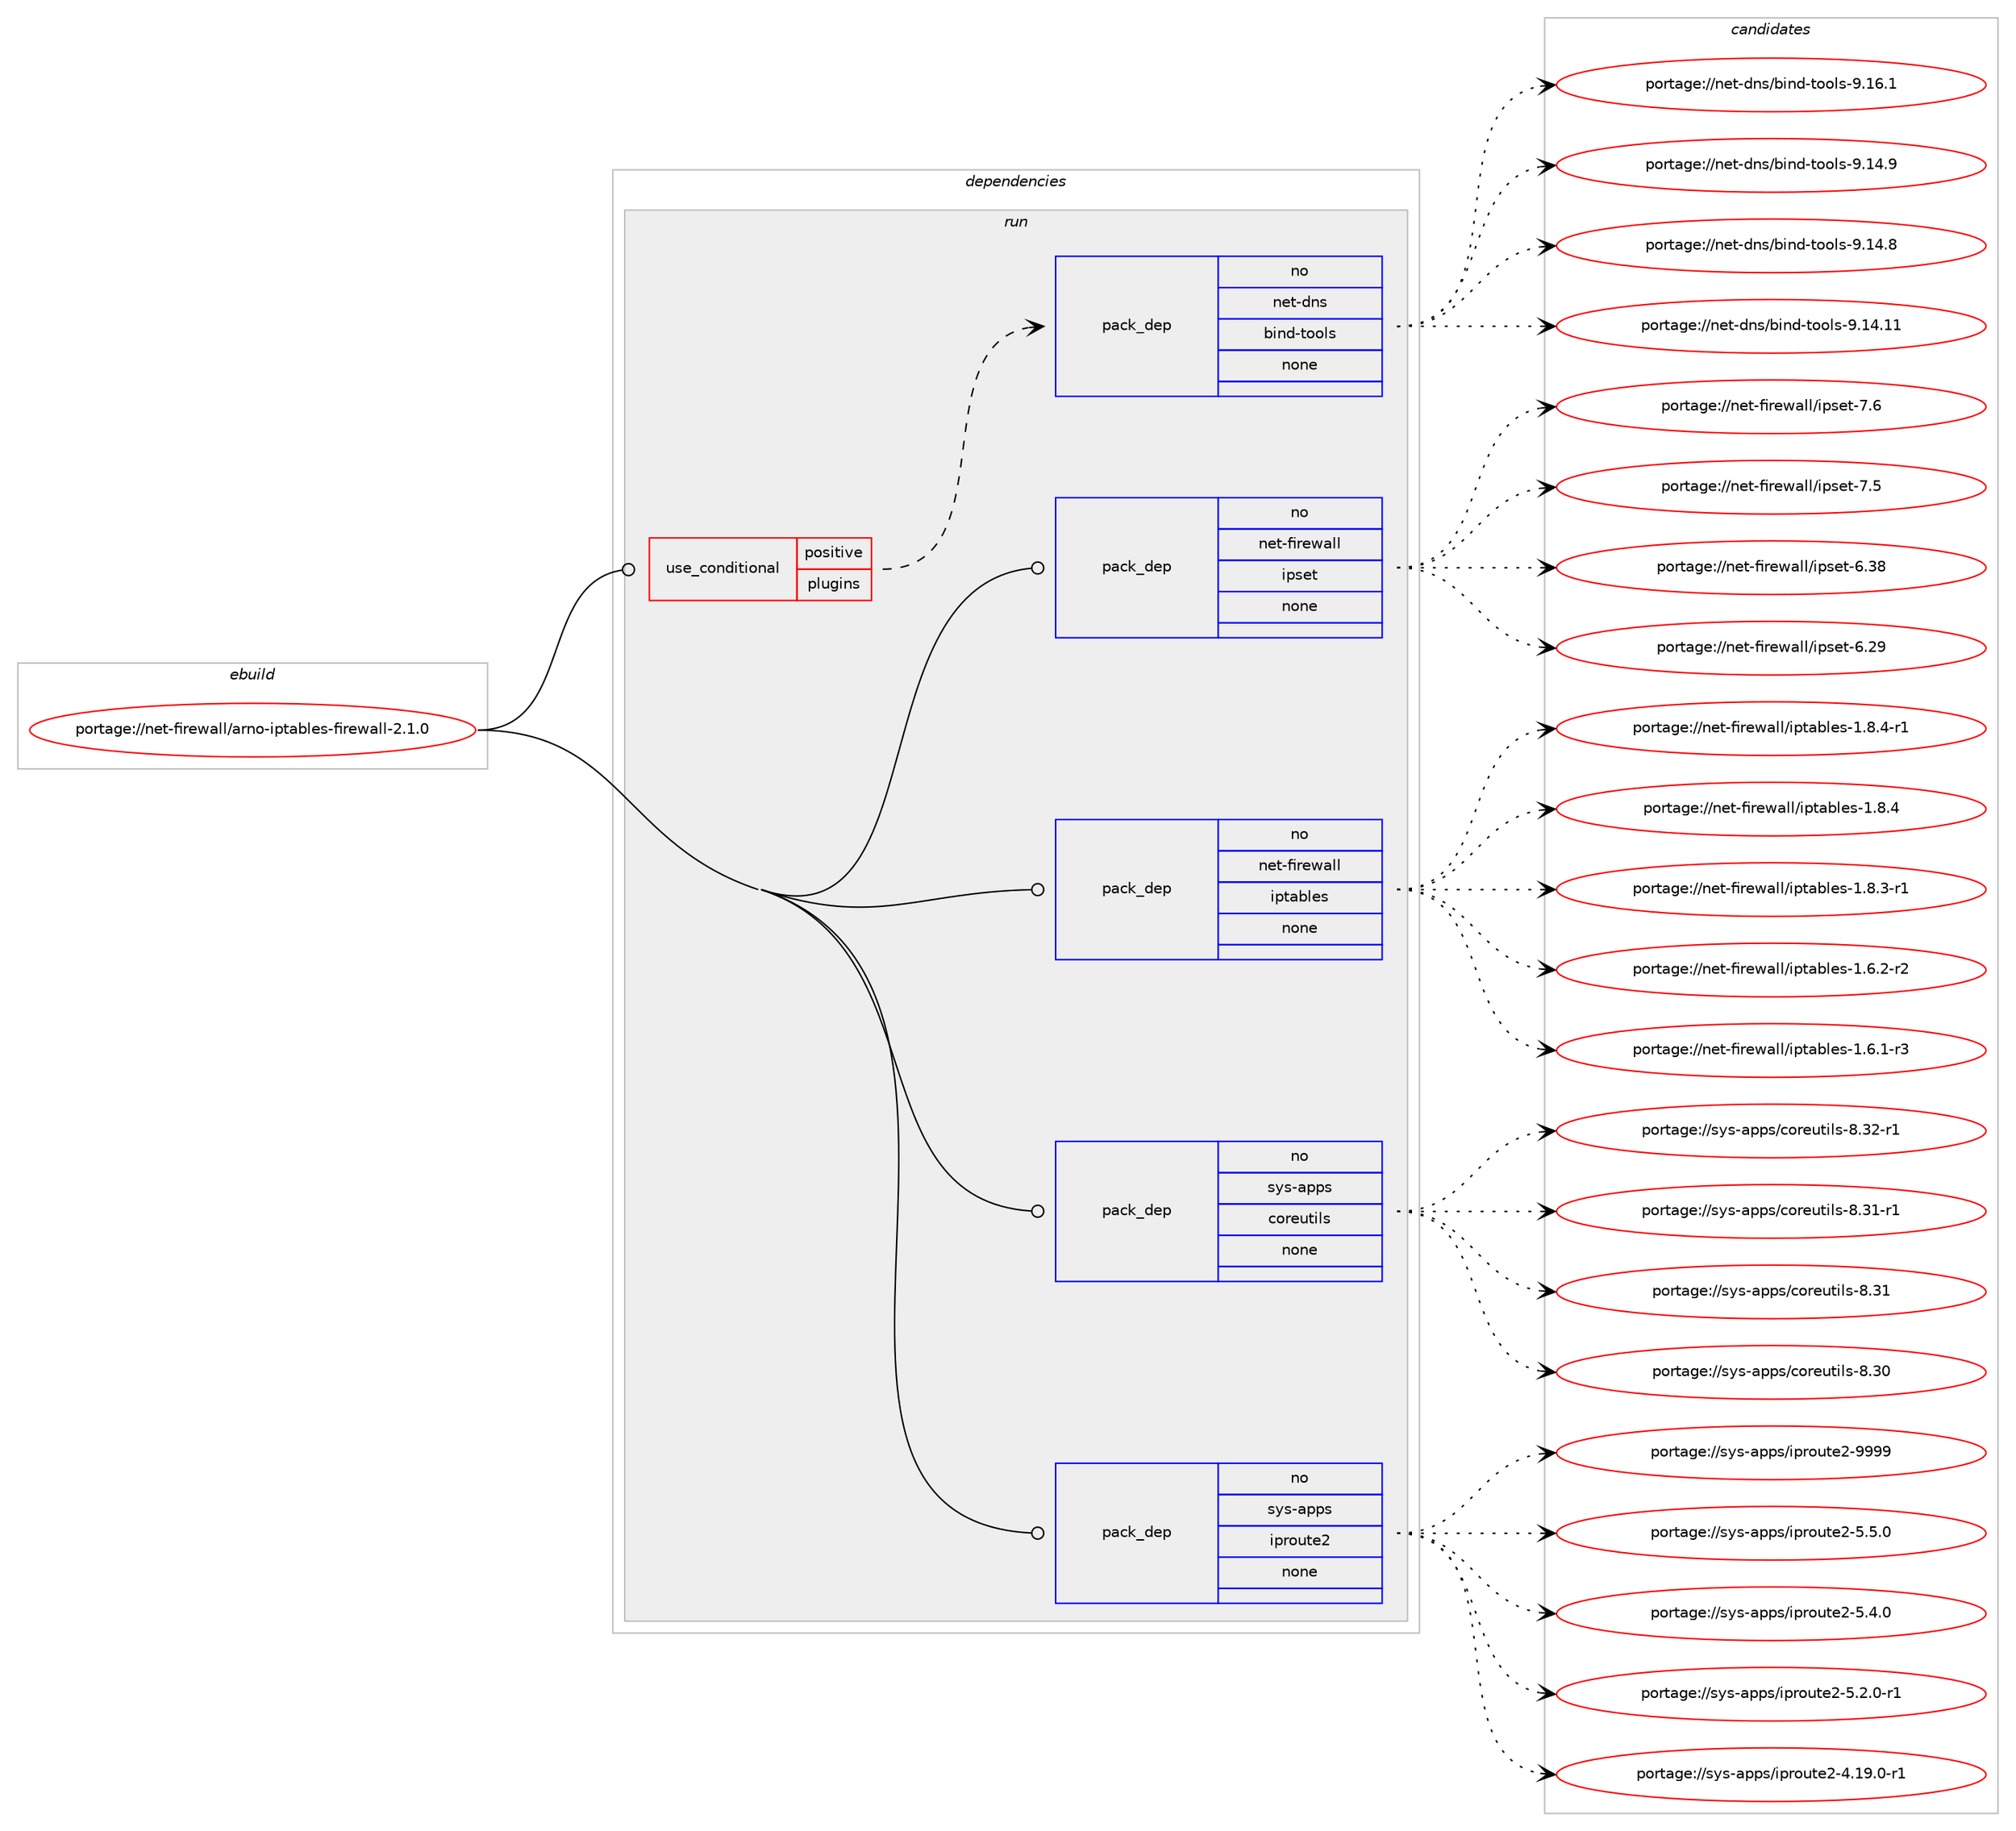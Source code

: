 digraph prolog {

# *************
# Graph options
# *************

newrank=true;
concentrate=true;
compound=true;
graph [rankdir=LR,fontname=Helvetica,fontsize=10,ranksep=1.5];#, ranksep=2.5, nodesep=0.2];
edge  [arrowhead=vee];
node  [fontname=Helvetica,fontsize=10];

# **********
# The ebuild
# **********

subgraph cluster_leftcol {
color=gray;
rank=same;
label=<<i>ebuild</i>>;
id [label="portage://net-firewall/arno-iptables-firewall-2.1.0", color=red, width=4, href="../net-firewall/arno-iptables-firewall-2.1.0.svg"];
}

# ****************
# The dependencies
# ****************

subgraph cluster_midcol {
color=gray;
label=<<i>dependencies</i>>;
subgraph cluster_compile {
fillcolor="#eeeeee";
style=filled;
label=<<i>compile</i>>;
}
subgraph cluster_compileandrun {
fillcolor="#eeeeee";
style=filled;
label=<<i>compile and run</i>>;
}
subgraph cluster_run {
fillcolor="#eeeeee";
style=filled;
label=<<i>run</i>>;
subgraph cond6445 {
dependency28810 [label=<<TABLE BORDER="0" CELLBORDER="1" CELLSPACING="0" CELLPADDING="4"><TR><TD ROWSPAN="3" CELLPADDING="10">use_conditional</TD></TR><TR><TD>positive</TD></TR><TR><TD>plugins</TD></TR></TABLE>>, shape=none, color=red];
subgraph pack22050 {
dependency28811 [label=<<TABLE BORDER="0" CELLBORDER="1" CELLSPACING="0" CELLPADDING="4" WIDTH="220"><TR><TD ROWSPAN="6" CELLPADDING="30">pack_dep</TD></TR><TR><TD WIDTH="110">no</TD></TR><TR><TD>net-dns</TD></TR><TR><TD>bind-tools</TD></TR><TR><TD>none</TD></TR><TR><TD></TD></TR></TABLE>>, shape=none, color=blue];
}
dependency28810:e -> dependency28811:w [weight=20,style="dashed",arrowhead="vee"];
}
id:e -> dependency28810:w [weight=20,style="solid",arrowhead="odot"];
subgraph pack22051 {
dependency28812 [label=<<TABLE BORDER="0" CELLBORDER="1" CELLSPACING="0" CELLPADDING="4" WIDTH="220"><TR><TD ROWSPAN="6" CELLPADDING="30">pack_dep</TD></TR><TR><TD WIDTH="110">no</TD></TR><TR><TD>net-firewall</TD></TR><TR><TD>ipset</TD></TR><TR><TD>none</TD></TR><TR><TD></TD></TR></TABLE>>, shape=none, color=blue];
}
id:e -> dependency28812:w [weight=20,style="solid",arrowhead="odot"];
subgraph pack22052 {
dependency28813 [label=<<TABLE BORDER="0" CELLBORDER="1" CELLSPACING="0" CELLPADDING="4" WIDTH="220"><TR><TD ROWSPAN="6" CELLPADDING="30">pack_dep</TD></TR><TR><TD WIDTH="110">no</TD></TR><TR><TD>net-firewall</TD></TR><TR><TD>iptables</TD></TR><TR><TD>none</TD></TR><TR><TD></TD></TR></TABLE>>, shape=none, color=blue];
}
id:e -> dependency28813:w [weight=20,style="solid",arrowhead="odot"];
subgraph pack22053 {
dependency28814 [label=<<TABLE BORDER="0" CELLBORDER="1" CELLSPACING="0" CELLPADDING="4" WIDTH="220"><TR><TD ROWSPAN="6" CELLPADDING="30">pack_dep</TD></TR><TR><TD WIDTH="110">no</TD></TR><TR><TD>sys-apps</TD></TR><TR><TD>coreutils</TD></TR><TR><TD>none</TD></TR><TR><TD></TD></TR></TABLE>>, shape=none, color=blue];
}
id:e -> dependency28814:w [weight=20,style="solid",arrowhead="odot"];
subgraph pack22054 {
dependency28815 [label=<<TABLE BORDER="0" CELLBORDER="1" CELLSPACING="0" CELLPADDING="4" WIDTH="220"><TR><TD ROWSPAN="6" CELLPADDING="30">pack_dep</TD></TR><TR><TD WIDTH="110">no</TD></TR><TR><TD>sys-apps</TD></TR><TR><TD>iproute2</TD></TR><TR><TD>none</TD></TR><TR><TD></TD></TR></TABLE>>, shape=none, color=blue];
}
id:e -> dependency28815:w [weight=20,style="solid",arrowhead="odot"];
}
}

# **************
# The candidates
# **************

subgraph cluster_choices {
rank=same;
color=gray;
label=<<i>candidates</i>>;

subgraph choice22050 {
color=black;
nodesep=1;
choice1101011164510011011547981051101004511611111110811545574649544649 [label="portage://net-dns/bind-tools-9.16.1", color=red, width=4,href="../net-dns/bind-tools-9.16.1.svg"];
choice1101011164510011011547981051101004511611111110811545574649524657 [label="portage://net-dns/bind-tools-9.14.9", color=red, width=4,href="../net-dns/bind-tools-9.14.9.svg"];
choice1101011164510011011547981051101004511611111110811545574649524656 [label="portage://net-dns/bind-tools-9.14.8", color=red, width=4,href="../net-dns/bind-tools-9.14.8.svg"];
choice110101116451001101154798105110100451161111111081154557464952464949 [label="portage://net-dns/bind-tools-9.14.11", color=red, width=4,href="../net-dns/bind-tools-9.14.11.svg"];
dependency28811:e -> choice1101011164510011011547981051101004511611111110811545574649544649:w [style=dotted,weight="100"];
dependency28811:e -> choice1101011164510011011547981051101004511611111110811545574649524657:w [style=dotted,weight="100"];
dependency28811:e -> choice1101011164510011011547981051101004511611111110811545574649524656:w [style=dotted,weight="100"];
dependency28811:e -> choice110101116451001101154798105110100451161111111081154557464952464949:w [style=dotted,weight="100"];
}
subgraph choice22051 {
color=black;
nodesep=1;
choice11010111645102105114101119971081084710511211510111645554654 [label="portage://net-firewall/ipset-7.6", color=red, width=4,href="../net-firewall/ipset-7.6.svg"];
choice11010111645102105114101119971081084710511211510111645554653 [label="portage://net-firewall/ipset-7.5", color=red, width=4,href="../net-firewall/ipset-7.5.svg"];
choice1101011164510210511410111997108108471051121151011164554465156 [label="portage://net-firewall/ipset-6.38", color=red, width=4,href="../net-firewall/ipset-6.38.svg"];
choice1101011164510210511410111997108108471051121151011164554465057 [label="portage://net-firewall/ipset-6.29", color=red, width=4,href="../net-firewall/ipset-6.29.svg"];
dependency28812:e -> choice11010111645102105114101119971081084710511211510111645554654:w [style=dotted,weight="100"];
dependency28812:e -> choice11010111645102105114101119971081084710511211510111645554653:w [style=dotted,weight="100"];
dependency28812:e -> choice1101011164510210511410111997108108471051121151011164554465156:w [style=dotted,weight="100"];
dependency28812:e -> choice1101011164510210511410111997108108471051121151011164554465057:w [style=dotted,weight="100"];
}
subgraph choice22052 {
color=black;
nodesep=1;
choice11010111645102105114101119971081084710511211697981081011154549465646524511449 [label="portage://net-firewall/iptables-1.8.4-r1", color=red, width=4,href="../net-firewall/iptables-1.8.4-r1.svg"];
choice1101011164510210511410111997108108471051121169798108101115454946564652 [label="portage://net-firewall/iptables-1.8.4", color=red, width=4,href="../net-firewall/iptables-1.8.4.svg"];
choice11010111645102105114101119971081084710511211697981081011154549465646514511449 [label="portage://net-firewall/iptables-1.8.3-r1", color=red, width=4,href="../net-firewall/iptables-1.8.3-r1.svg"];
choice11010111645102105114101119971081084710511211697981081011154549465446504511450 [label="portage://net-firewall/iptables-1.6.2-r2", color=red, width=4,href="../net-firewall/iptables-1.6.2-r2.svg"];
choice11010111645102105114101119971081084710511211697981081011154549465446494511451 [label="portage://net-firewall/iptables-1.6.1-r3", color=red, width=4,href="../net-firewall/iptables-1.6.1-r3.svg"];
dependency28813:e -> choice11010111645102105114101119971081084710511211697981081011154549465646524511449:w [style=dotted,weight="100"];
dependency28813:e -> choice1101011164510210511410111997108108471051121169798108101115454946564652:w [style=dotted,weight="100"];
dependency28813:e -> choice11010111645102105114101119971081084710511211697981081011154549465646514511449:w [style=dotted,weight="100"];
dependency28813:e -> choice11010111645102105114101119971081084710511211697981081011154549465446504511450:w [style=dotted,weight="100"];
dependency28813:e -> choice11010111645102105114101119971081084710511211697981081011154549465446494511451:w [style=dotted,weight="100"];
}
subgraph choice22053 {
color=black;
nodesep=1;
choice1151211154597112112115479911111410111711610510811545564651504511449 [label="portage://sys-apps/coreutils-8.32-r1", color=red, width=4,href="../sys-apps/coreutils-8.32-r1.svg"];
choice1151211154597112112115479911111410111711610510811545564651494511449 [label="portage://sys-apps/coreutils-8.31-r1", color=red, width=4,href="../sys-apps/coreutils-8.31-r1.svg"];
choice115121115459711211211547991111141011171161051081154556465149 [label="portage://sys-apps/coreutils-8.31", color=red, width=4,href="../sys-apps/coreutils-8.31.svg"];
choice115121115459711211211547991111141011171161051081154556465148 [label="portage://sys-apps/coreutils-8.30", color=red, width=4,href="../sys-apps/coreutils-8.30.svg"];
dependency28814:e -> choice1151211154597112112115479911111410111711610510811545564651504511449:w [style=dotted,weight="100"];
dependency28814:e -> choice1151211154597112112115479911111410111711610510811545564651494511449:w [style=dotted,weight="100"];
dependency28814:e -> choice115121115459711211211547991111141011171161051081154556465149:w [style=dotted,weight="100"];
dependency28814:e -> choice115121115459711211211547991111141011171161051081154556465148:w [style=dotted,weight="100"];
}
subgraph choice22054 {
color=black;
nodesep=1;
choice115121115459711211211547105112114111117116101504557575757 [label="portage://sys-apps/iproute2-9999", color=red, width=4,href="../sys-apps/iproute2-9999.svg"];
choice11512111545971121121154710511211411111711610150455346534648 [label="portage://sys-apps/iproute2-5.5.0", color=red, width=4,href="../sys-apps/iproute2-5.5.0.svg"];
choice11512111545971121121154710511211411111711610150455346524648 [label="portage://sys-apps/iproute2-5.4.0", color=red, width=4,href="../sys-apps/iproute2-5.4.0.svg"];
choice115121115459711211211547105112114111117116101504553465046484511449 [label="portage://sys-apps/iproute2-5.2.0-r1", color=red, width=4,href="../sys-apps/iproute2-5.2.0-r1.svg"];
choice11512111545971121121154710511211411111711610150455246495746484511449 [label="portage://sys-apps/iproute2-4.19.0-r1", color=red, width=4,href="../sys-apps/iproute2-4.19.0-r1.svg"];
dependency28815:e -> choice115121115459711211211547105112114111117116101504557575757:w [style=dotted,weight="100"];
dependency28815:e -> choice11512111545971121121154710511211411111711610150455346534648:w [style=dotted,weight="100"];
dependency28815:e -> choice11512111545971121121154710511211411111711610150455346524648:w [style=dotted,weight="100"];
dependency28815:e -> choice115121115459711211211547105112114111117116101504553465046484511449:w [style=dotted,weight="100"];
dependency28815:e -> choice11512111545971121121154710511211411111711610150455246495746484511449:w [style=dotted,weight="100"];
}
}

}

